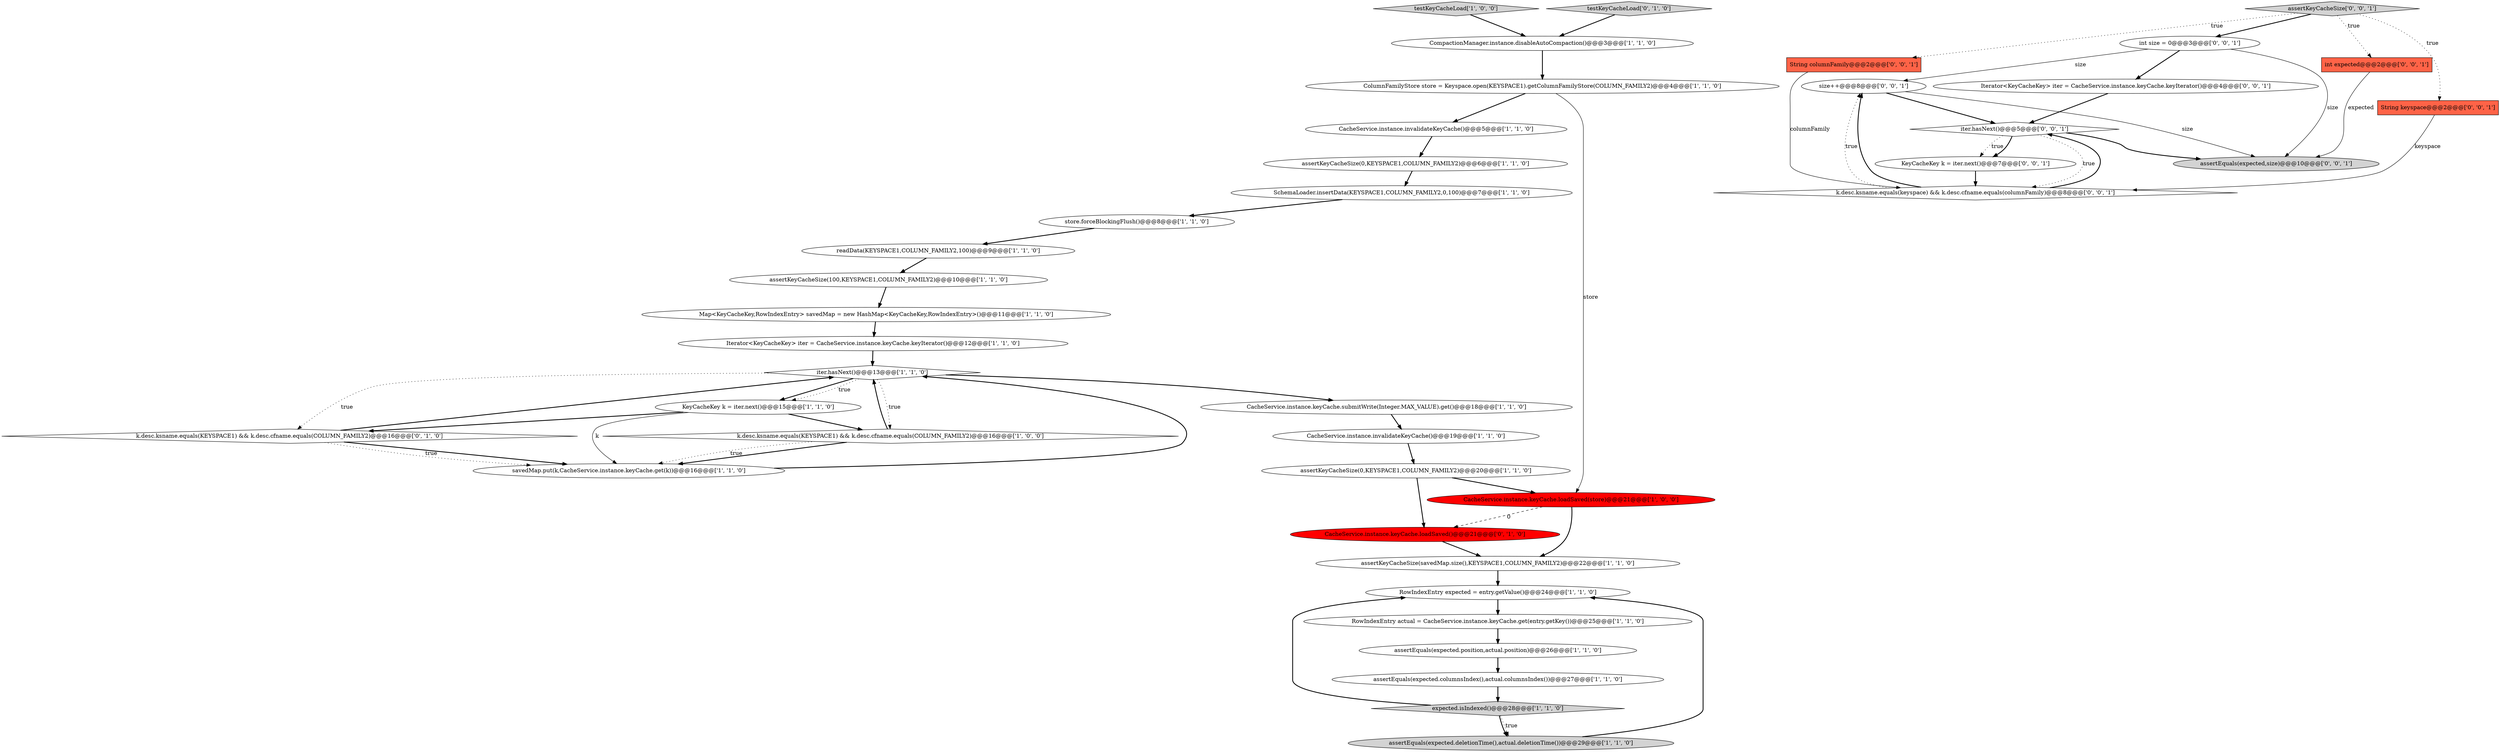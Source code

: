 digraph {
2 [style = filled, label = "Map<KeyCacheKey,RowIndexEntry> savedMap = new HashMap<KeyCacheKey,RowIndexEntry>()@@@11@@@['1', '1', '0']", fillcolor = white, shape = ellipse image = "AAA0AAABBB1BBB"];
3 [style = filled, label = "assertKeyCacheSize(0,KEYSPACE1,COLUMN_FAMILY2)@@@20@@@['1', '1', '0']", fillcolor = white, shape = ellipse image = "AAA0AAABBB1BBB"];
4 [style = filled, label = "Iterator<KeyCacheKey> iter = CacheService.instance.keyCache.keyIterator()@@@12@@@['1', '1', '0']", fillcolor = white, shape = ellipse image = "AAA0AAABBB1BBB"];
12 [style = filled, label = "CacheService.instance.keyCache.submitWrite(Integer.MAX_VALUE).get()@@@18@@@['1', '1', '0']", fillcolor = white, shape = ellipse image = "AAA0AAABBB1BBB"];
32 [style = filled, label = "size++@@@8@@@['0', '0', '1']", fillcolor = white, shape = ellipse image = "AAA0AAABBB3BBB"];
30 [style = filled, label = "String columnFamily@@@2@@@['0', '0', '1']", fillcolor = tomato, shape = box image = "AAA0AAABBB3BBB"];
18 [style = filled, label = "CacheService.instance.invalidateKeyCache()@@@5@@@['1', '1', '0']", fillcolor = white, shape = ellipse image = "AAA0AAABBB1BBB"];
9 [style = filled, label = "savedMap.put(k,CacheService.instance.keyCache.get(k))@@@16@@@['1', '1', '0']", fillcolor = white, shape = ellipse image = "AAA0AAABBB1BBB"];
1 [style = filled, label = "k.desc.ksname.equals(KEYSPACE1) && k.desc.cfname.equals(COLUMN_FAMILY2)@@@16@@@['1', '0', '0']", fillcolor = white, shape = diamond image = "AAA0AAABBB1BBB"];
34 [style = filled, label = "Iterator<KeyCacheKey> iter = CacheService.instance.keyCache.keyIterator()@@@4@@@['0', '0', '1']", fillcolor = white, shape = ellipse image = "AAA0AAABBB3BBB"];
26 [style = filled, label = "k.desc.ksname.equals(KEYSPACE1) && k.desc.cfname.equals(COLUMN_FAMILY2)@@@16@@@['0', '1', '0']", fillcolor = white, shape = diamond image = "AAA0AAABBB2BBB"];
31 [style = filled, label = "int size = 0@@@3@@@['0', '0', '1']", fillcolor = white, shape = ellipse image = "AAA0AAABBB3BBB"];
25 [style = filled, label = "testKeyCacheLoad['1', '0', '0']", fillcolor = lightgray, shape = diamond image = "AAA0AAABBB1BBB"];
14 [style = filled, label = "ColumnFamilyStore store = Keyspace.open(KEYSPACE1).getColumnFamilyStore(COLUMN_FAMILY2)@@@4@@@['1', '1', '0']", fillcolor = white, shape = ellipse image = "AAA0AAABBB1BBB"];
24 [style = filled, label = "store.forceBlockingFlush()@@@8@@@['1', '1', '0']", fillcolor = white, shape = ellipse image = "AAA0AAABBB1BBB"];
13 [style = filled, label = "expected.isIndexed()@@@28@@@['1', '1', '0']", fillcolor = lightgray, shape = diamond image = "AAA0AAABBB1BBB"];
15 [style = filled, label = "KeyCacheKey k = iter.next()@@@15@@@['1', '1', '0']", fillcolor = white, shape = ellipse image = "AAA0AAABBB1BBB"];
7 [style = filled, label = "assertEquals(expected.columnsIndex(),actual.columnsIndex())@@@27@@@['1', '1', '0']", fillcolor = white, shape = ellipse image = "AAA0AAABBB1BBB"];
33 [style = filled, label = "assertEquals(expected,size)@@@10@@@['0', '0', '1']", fillcolor = lightgray, shape = ellipse image = "AAA0AAABBB3BBB"];
39 [style = filled, label = "String keyspace@@@2@@@['0', '0', '1']", fillcolor = tomato, shape = box image = "AAA0AAABBB3BBB"];
29 [style = filled, label = "int expected@@@2@@@['0', '0', '1']", fillcolor = tomato, shape = box image = "AAA0AAABBB3BBB"];
22 [style = filled, label = "CacheService.instance.invalidateKeyCache()@@@19@@@['1', '1', '0']", fillcolor = white, shape = ellipse image = "AAA0AAABBB1BBB"];
5 [style = filled, label = "assertEquals(expected.deletionTime(),actual.deletionTime())@@@29@@@['1', '1', '0']", fillcolor = lightgray, shape = ellipse image = "AAA0AAABBB1BBB"];
36 [style = filled, label = "assertKeyCacheSize['0', '0', '1']", fillcolor = lightgray, shape = diamond image = "AAA0AAABBB3BBB"];
6 [style = filled, label = "CompactionManager.instance.disableAutoCompaction()@@@3@@@['1', '1', '0']", fillcolor = white, shape = ellipse image = "AAA0AAABBB1BBB"];
28 [style = filled, label = "CacheService.instance.keyCache.loadSaved()@@@21@@@['0', '1', '0']", fillcolor = red, shape = ellipse image = "AAA1AAABBB2BBB"];
8 [style = filled, label = "iter.hasNext()@@@13@@@['1', '1', '0']", fillcolor = white, shape = diamond image = "AAA0AAABBB1BBB"];
20 [style = filled, label = "assertKeyCacheSize(savedMap.size(),KEYSPACE1,COLUMN_FAMILY2)@@@22@@@['1', '1', '0']", fillcolor = white, shape = ellipse image = "AAA0AAABBB1BBB"];
17 [style = filled, label = "CacheService.instance.keyCache.loadSaved(store)@@@21@@@['1', '0', '0']", fillcolor = red, shape = ellipse image = "AAA1AAABBB1BBB"];
19 [style = filled, label = "RowIndexEntry actual = CacheService.instance.keyCache.get(entry.getKey())@@@25@@@['1', '1', '0']", fillcolor = white, shape = ellipse image = "AAA0AAABBB1BBB"];
16 [style = filled, label = "readData(KEYSPACE1,COLUMN_FAMILY2,100)@@@9@@@['1', '1', '0']", fillcolor = white, shape = ellipse image = "AAA0AAABBB1BBB"];
35 [style = filled, label = "KeyCacheKey k = iter.next()@@@7@@@['0', '0', '1']", fillcolor = white, shape = ellipse image = "AAA0AAABBB3BBB"];
11 [style = filled, label = "SchemaLoader.insertData(KEYSPACE1,COLUMN_FAMILY2,0,100)@@@7@@@['1', '1', '0']", fillcolor = white, shape = ellipse image = "AAA0AAABBB1BBB"];
21 [style = filled, label = "RowIndexEntry expected = entry.getValue()@@@24@@@['1', '1', '0']", fillcolor = white, shape = ellipse image = "AAA0AAABBB1BBB"];
23 [style = filled, label = "assertKeyCacheSize(0,KEYSPACE1,COLUMN_FAMILY2)@@@6@@@['1', '1', '0']", fillcolor = white, shape = ellipse image = "AAA0AAABBB1BBB"];
37 [style = filled, label = "iter.hasNext()@@@5@@@['0', '0', '1']", fillcolor = white, shape = diamond image = "AAA0AAABBB3BBB"];
27 [style = filled, label = "testKeyCacheLoad['0', '1', '0']", fillcolor = lightgray, shape = diamond image = "AAA0AAABBB2BBB"];
0 [style = filled, label = "assertEquals(expected.position,actual.position)@@@26@@@['1', '1', '0']", fillcolor = white, shape = ellipse image = "AAA0AAABBB1BBB"];
10 [style = filled, label = "assertKeyCacheSize(100,KEYSPACE1,COLUMN_FAMILY2)@@@10@@@['1', '1', '0']", fillcolor = white, shape = ellipse image = "AAA0AAABBB1BBB"];
38 [style = filled, label = "k.desc.ksname.equals(keyspace) && k.desc.cfname.equals(columnFamily)@@@8@@@['0', '0', '1']", fillcolor = white, shape = diamond image = "AAA0AAABBB3BBB"];
7->13 [style = bold, label=""];
8->26 [style = dotted, label="true"];
31->33 [style = solid, label="size"];
1->8 [style = bold, label=""];
8->15 [style = bold, label=""];
32->37 [style = bold, label=""];
18->23 [style = bold, label=""];
21->19 [style = bold, label=""];
28->20 [style = bold, label=""];
16->10 [style = bold, label=""];
39->38 [style = solid, label="keyspace"];
30->38 [style = solid, label="columnFamily"];
36->31 [style = bold, label=""];
8->15 [style = dotted, label="true"];
26->9 [style = bold, label=""];
32->33 [style = solid, label="size"];
13->5 [style = dotted, label="true"];
26->8 [style = bold, label=""];
38->32 [style = dotted, label="true"];
25->6 [style = bold, label=""];
11->24 [style = bold, label=""];
9->8 [style = bold, label=""];
2->4 [style = bold, label=""];
26->9 [style = dotted, label="true"];
27->6 [style = bold, label=""];
1->9 [style = bold, label=""];
19->0 [style = bold, label=""];
31->34 [style = bold, label=""];
15->26 [style = bold, label=""];
0->7 [style = bold, label=""];
38->32 [style = bold, label=""];
20->21 [style = bold, label=""];
6->14 [style = bold, label=""];
22->3 [style = bold, label=""];
5->21 [style = bold, label=""];
24->16 [style = bold, label=""];
8->1 [style = dotted, label="true"];
37->35 [style = dotted, label="true"];
3->28 [style = bold, label=""];
14->17 [style = solid, label="store"];
37->38 [style = dotted, label="true"];
17->28 [style = dashed, label="0"];
36->39 [style = dotted, label="true"];
34->37 [style = bold, label=""];
36->30 [style = dotted, label="true"];
38->37 [style = bold, label=""];
1->9 [style = dotted, label="true"];
15->9 [style = solid, label="k"];
8->12 [style = bold, label=""];
13->5 [style = bold, label=""];
4->8 [style = bold, label=""];
3->17 [style = bold, label=""];
14->18 [style = bold, label=""];
10->2 [style = bold, label=""];
35->38 [style = bold, label=""];
36->29 [style = dotted, label="true"];
37->35 [style = bold, label=""];
23->11 [style = bold, label=""];
37->33 [style = bold, label=""];
13->21 [style = bold, label=""];
31->32 [style = solid, label="size"];
12->22 [style = bold, label=""];
29->33 [style = solid, label="expected"];
17->20 [style = bold, label=""];
15->1 [style = bold, label=""];
}
